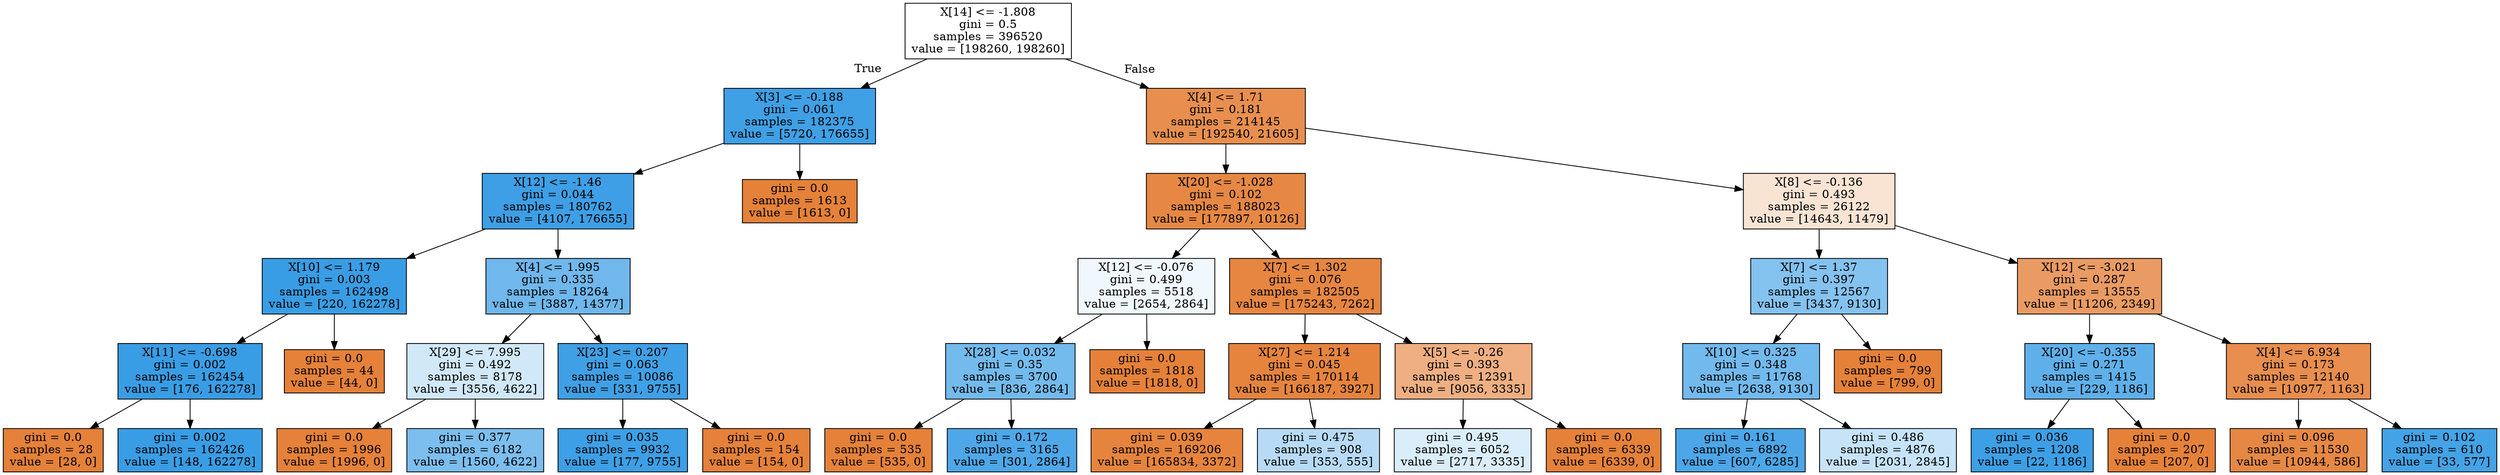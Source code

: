 digraph Tree {
node [shape=box, style="filled", color="black"] ;
0 [label="X[14] <= -1.808\ngini = 0.5\nsamples = 396520\nvalue = [198260, 198260]", fillcolor="#ffffff"] ;
1 [label="X[3] <= -0.188\ngini = 0.061\nsamples = 182375\nvalue = [5720, 176655]", fillcolor="#3fa0e6"] ;
0 -> 1 [labeldistance=2.5, labelangle=45, headlabel="True"] ;
2 [label="X[12] <= -1.46\ngini = 0.044\nsamples = 180762\nvalue = [4107, 176655]", fillcolor="#3e9fe6"] ;
1 -> 2 ;
3 [label="X[10] <= 1.179\ngini = 0.003\nsamples = 162498\nvalue = [220, 162278]", fillcolor="#399de5"] ;
2 -> 3 ;
4 [label="X[11] <= -0.698\ngini = 0.002\nsamples = 162454\nvalue = [176, 162278]", fillcolor="#399de5"] ;
3 -> 4 ;
5 [label="gini = 0.0\nsamples = 28\nvalue = [28, 0]", fillcolor="#e58139"] ;
4 -> 5 ;
6 [label="gini = 0.002\nsamples = 162426\nvalue = [148, 162278]", fillcolor="#399de5"] ;
4 -> 6 ;
7 [label="gini = 0.0\nsamples = 44\nvalue = [44, 0]", fillcolor="#e58139"] ;
3 -> 7 ;
8 [label="X[4] <= 1.995\ngini = 0.335\nsamples = 18264\nvalue = [3887, 14377]", fillcolor="#6fb7ec"] ;
2 -> 8 ;
9 [label="X[29] <= 7.995\ngini = 0.492\nsamples = 8178\nvalue = [3556, 4622]", fillcolor="#d1e8f9"] ;
8 -> 9 ;
10 [label="gini = 0.0\nsamples = 1996\nvalue = [1996, 0]", fillcolor="#e58139"] ;
9 -> 10 ;
11 [label="gini = 0.377\nsamples = 6182\nvalue = [1560, 4622]", fillcolor="#7cbeee"] ;
9 -> 11 ;
12 [label="X[23] <= 0.207\ngini = 0.063\nsamples = 10086\nvalue = [331, 9755]", fillcolor="#40a0e6"] ;
8 -> 12 ;
13 [label="gini = 0.035\nsamples = 9932\nvalue = [177, 9755]", fillcolor="#3d9fe5"] ;
12 -> 13 ;
14 [label="gini = 0.0\nsamples = 154\nvalue = [154, 0]", fillcolor="#e58139"] ;
12 -> 14 ;
15 [label="gini = 0.0\nsamples = 1613\nvalue = [1613, 0]", fillcolor="#e58139"] ;
1 -> 15 ;
16 [label="X[4] <= 1.71\ngini = 0.181\nsamples = 214145\nvalue = [192540, 21605]", fillcolor="#e88f4f"] ;
0 -> 16 [labeldistance=2.5, labelangle=-45, headlabel="False"] ;
17 [label="X[20] <= -1.028\ngini = 0.102\nsamples = 188023\nvalue = [177897, 10126]", fillcolor="#e68844"] ;
16 -> 17 ;
18 [label="X[12] <= -0.076\ngini = 0.499\nsamples = 5518\nvalue = [2654, 2864]", fillcolor="#f0f8fd"] ;
17 -> 18 ;
19 [label="X[28] <= 0.032\ngini = 0.35\nsamples = 3700\nvalue = [836, 2864]", fillcolor="#73baed"] ;
18 -> 19 ;
20 [label="gini = 0.0\nsamples = 535\nvalue = [535, 0]", fillcolor="#e58139"] ;
19 -> 20 ;
21 [label="gini = 0.172\nsamples = 3165\nvalue = [301, 2864]", fillcolor="#4ea7e8"] ;
19 -> 21 ;
22 [label="gini = 0.0\nsamples = 1818\nvalue = [1818, 0]", fillcolor="#e58139"] ;
18 -> 22 ;
23 [label="X[7] <= 1.302\ngini = 0.076\nsamples = 182505\nvalue = [175243, 7262]", fillcolor="#e68641"] ;
17 -> 23 ;
24 [label="X[27] <= 1.214\ngini = 0.045\nsamples = 170114\nvalue = [166187, 3927]", fillcolor="#e6843e"] ;
23 -> 24 ;
25 [label="gini = 0.039\nsamples = 169206\nvalue = [165834, 3372]", fillcolor="#e6843d"] ;
24 -> 25 ;
26 [label="gini = 0.475\nsamples = 908\nvalue = [353, 555]", fillcolor="#b7dbf6"] ;
24 -> 26 ;
27 [label="X[5] <= -0.26\ngini = 0.393\nsamples = 12391\nvalue = [9056, 3335]", fillcolor="#efaf82"] ;
23 -> 27 ;
28 [label="gini = 0.495\nsamples = 6052\nvalue = [2717, 3335]", fillcolor="#daedfa"] ;
27 -> 28 ;
29 [label="gini = 0.0\nsamples = 6339\nvalue = [6339, 0]", fillcolor="#e58139"] ;
27 -> 29 ;
30 [label="X[8] <= -0.136\ngini = 0.493\nsamples = 26122\nvalue = [14643, 11479]", fillcolor="#f9e4d4"] ;
16 -> 30 ;
31 [label="X[7] <= 1.37\ngini = 0.397\nsamples = 12567\nvalue = [3437, 9130]", fillcolor="#84c2ef"] ;
30 -> 31 ;
32 [label="X[10] <= 0.325\ngini = 0.348\nsamples = 11768\nvalue = [2638, 9130]", fillcolor="#72b9ed"] ;
31 -> 32 ;
33 [label="gini = 0.161\nsamples = 6892\nvalue = [607, 6285]", fillcolor="#4ca6e8"] ;
32 -> 33 ;
34 [label="gini = 0.486\nsamples = 4876\nvalue = [2031, 2845]", fillcolor="#c6e3f8"] ;
32 -> 34 ;
35 [label="gini = 0.0\nsamples = 799\nvalue = [799, 0]", fillcolor="#e58139"] ;
31 -> 35 ;
36 [label="X[12] <= -3.021\ngini = 0.287\nsamples = 13555\nvalue = [11206, 2349]", fillcolor="#ea9b63"] ;
30 -> 36 ;
37 [label="X[20] <= -0.355\ngini = 0.271\nsamples = 1415\nvalue = [229, 1186]", fillcolor="#5fb0ea"] ;
36 -> 37 ;
38 [label="gini = 0.036\nsamples = 1208\nvalue = [22, 1186]", fillcolor="#3d9fe5"] ;
37 -> 38 ;
39 [label="gini = 0.0\nsamples = 207\nvalue = [207, 0]", fillcolor="#e58139"] ;
37 -> 39 ;
40 [label="X[4] <= 6.934\ngini = 0.173\nsamples = 12140\nvalue = [10977, 1163]", fillcolor="#e88e4e"] ;
36 -> 40 ;
41 [label="gini = 0.096\nsamples = 11530\nvalue = [10944, 586]", fillcolor="#e68844"] ;
40 -> 41 ;
42 [label="gini = 0.102\nsamples = 610\nvalue = [33, 577]", fillcolor="#44a3e6"] ;
40 -> 42 ;
}